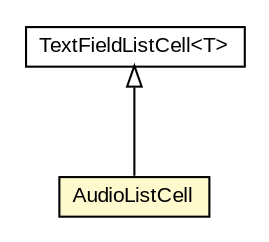 #!/usr/local/bin/dot
#
# Class diagram 
# Generated by UMLGraph version 5.1 (http://www.umlgraph.org/)
#

digraph G {
	edge [fontname="arial",fontsize=10,labelfontname="arial",labelfontsize=10];
	node [fontname="arial",fontsize=10,shape=plaintext];
	nodesep=0.25;
	ranksep=0.5;
	// org.olympe.musicplayer.fxml.AudioListFXMLController.AudioListCell
	c1145 [label=<<table title="org.olympe.musicplayer.fxml.AudioListFXMLController.AudioListCell" border="0" cellborder="1" cellspacing="0" cellpadding="2" port="p" bgcolor="lemonChiffon" href="./AudioListFXMLController.AudioListCell.html">
		<tr><td><table border="0" cellspacing="0" cellpadding="1">
<tr><td align="center" balign="center"> AudioListCell </td></tr>
		</table></td></tr>
		</table>>, fontname="arial", fontcolor="black", fontsize=10.0];
	//org.olympe.musicplayer.fxml.AudioListFXMLController.AudioListCell extends javafx.scene.control.cell.TextFieldListCell<org.olympe.musicplayer.bean.model.Audio>
	c1158:p -> c1145:p [dir=back,arrowtail=empty];
	// javafx.scene.control.cell.TextFieldListCell<T>
	c1158 [label=<<table title="javafx.scene.control.cell.TextFieldListCell" border="0" cellborder="1" cellspacing="0" cellpadding="2" port="p" href="http://java.sun.com/j2se/1.4.2/docs/api/javafx/scene/control/cell/TextFieldListCell.html">
		<tr><td><table border="0" cellspacing="0" cellpadding="1">
<tr><td align="center" balign="center"> TextFieldListCell&lt;T&gt; </td></tr>
		</table></td></tr>
		</table>>, fontname="arial", fontcolor="black", fontsize=10.0];
}

